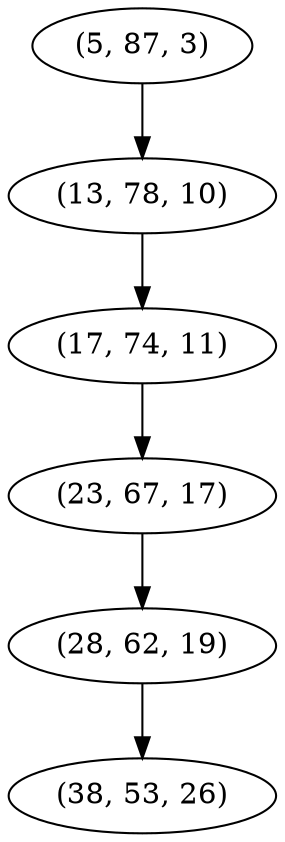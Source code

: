 digraph tree {
    "(5, 87, 3)";
    "(13, 78, 10)";
    "(17, 74, 11)";
    "(23, 67, 17)";
    "(28, 62, 19)";
    "(38, 53, 26)";
    "(5, 87, 3)" -> "(13, 78, 10)";
    "(13, 78, 10)" -> "(17, 74, 11)";
    "(17, 74, 11)" -> "(23, 67, 17)";
    "(23, 67, 17)" -> "(28, 62, 19)";
    "(28, 62, 19)" -> "(38, 53, 26)";
}
